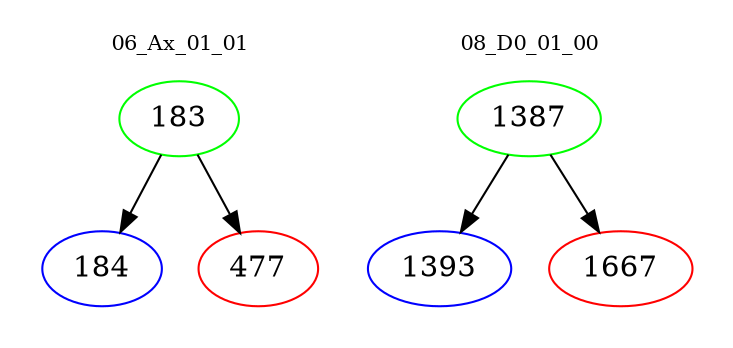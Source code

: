 digraph{
subgraph cluster_0 {
color = white
label = "06_Ax_01_01";
fontsize=10;
T0_183 [label="183", color="green"]
T0_183 -> T0_184 [color="black"]
T0_184 [label="184", color="blue"]
T0_183 -> T0_477 [color="black"]
T0_477 [label="477", color="red"]
}
subgraph cluster_1 {
color = white
label = "08_D0_01_00";
fontsize=10;
T1_1387 [label="1387", color="green"]
T1_1387 -> T1_1393 [color="black"]
T1_1393 [label="1393", color="blue"]
T1_1387 -> T1_1667 [color="black"]
T1_1667 [label="1667", color="red"]
}
}
